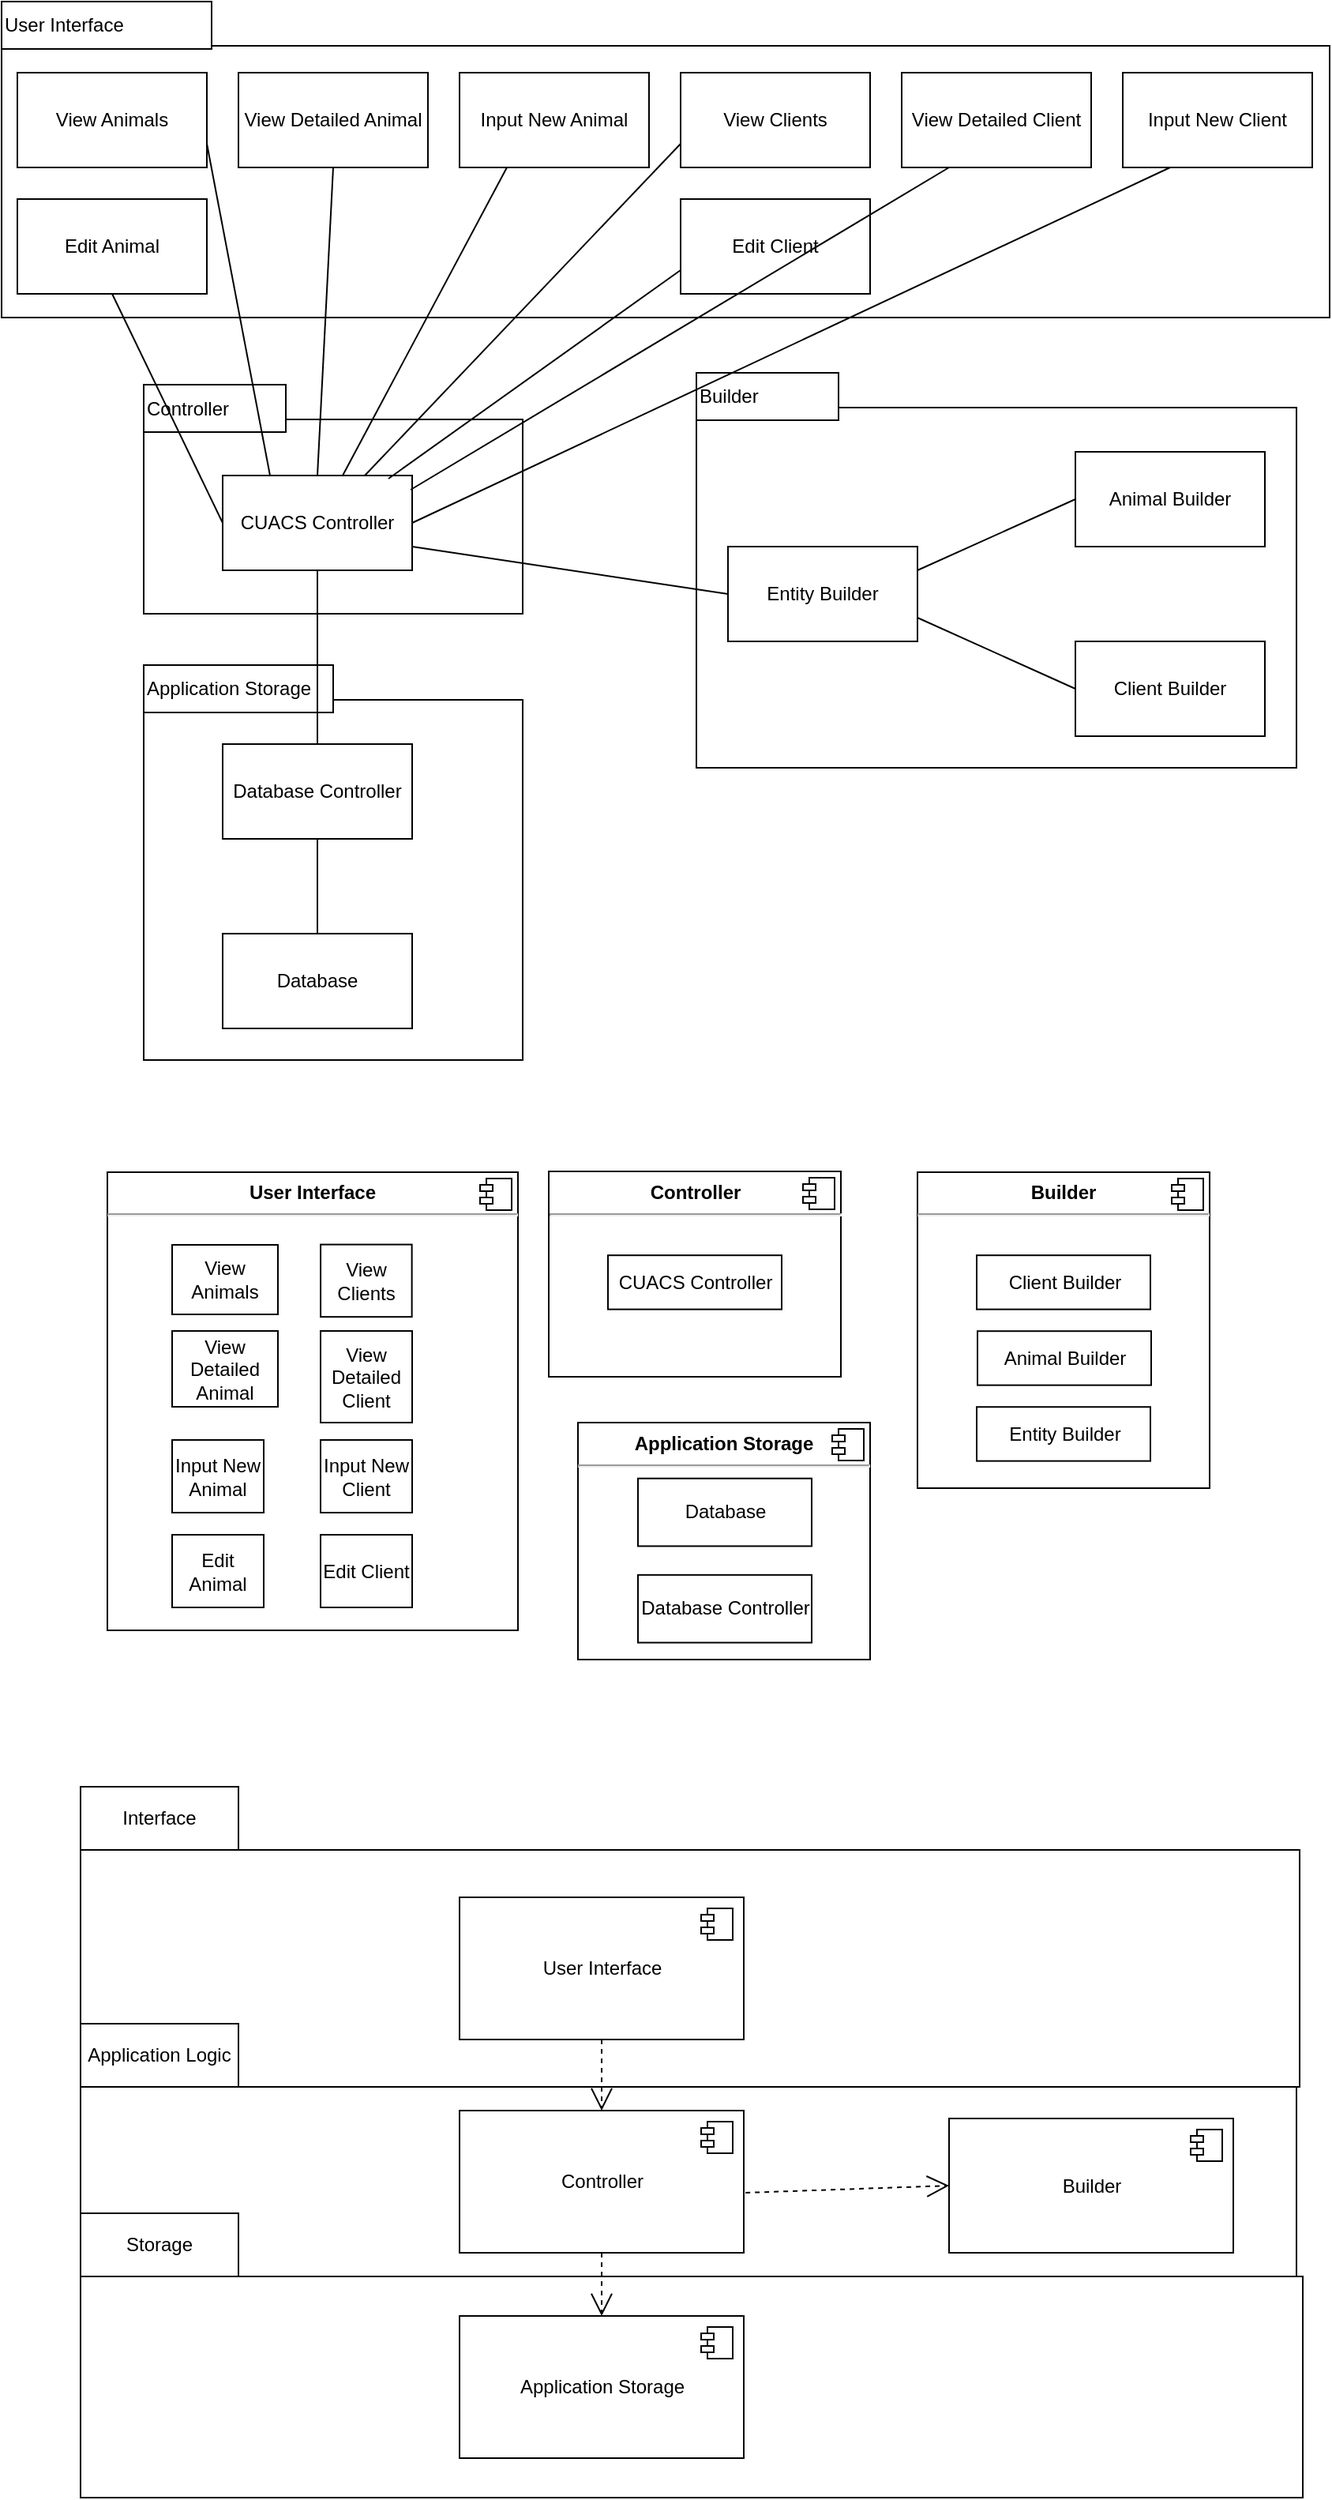 <mxfile version="10.5.2" type="device"><diagram id="mPIf1qINp5MaGiSkebK7" name="Page-1"><mxGraphModel dx="1394" dy="715" grid="1" gridSize="10" guides="1" tooltips="1" connect="1" arrows="1" fold="1" page="1" pageScale="1" pageWidth="850" pageHeight="1100" math="0" shadow="0"><root><mxCell id="0"/><mxCell id="1" parent="0"/><mxCell id="RkggzvHEXP1VqTgGsExh-103" value="" style="rounded=0;whiteSpace=wrap;html=1;" vertex="1" parent="1"><mxGeometry x="50" y="1440" width="774" height="140" as="geometry"/></mxCell><mxCell id="RkggzvHEXP1VqTgGsExh-102" value="" style="rounded=0;whiteSpace=wrap;html=1;" vertex="1" parent="1"><mxGeometry x="50" y="1320" width="770" height="120" as="geometry"/></mxCell><mxCell id="RkggzvHEXP1VqTgGsExh-108" value="Use" style="endArrow=open;endSize=12;dashed=1;html=1;exitX=0.5;exitY=1;exitDx=0;exitDy=0;entryX=0.5;entryY=0;entryDx=0;entryDy=0;" edge="1" parent="1" source="RkggzvHEXP1VqTgGsExh-95" target="RkggzvHEXP1VqTgGsExh-97"><mxGeometry x="-1" y="54" width="160" relative="1" as="geometry"><mxPoint x="390" y="1300" as="sourcePoint"/><mxPoint x="390" y="1345" as="targetPoint"/><mxPoint x="-4" y="-20" as="offset"/></mxGeometry></mxCell><mxCell id="RkggzvHEXP1VqTgGsExh-109" value="Use" style="endArrow=open;endSize=12;dashed=1;html=1;exitX=1.006;exitY=0.578;exitDx=0;exitDy=0;entryX=0;entryY=0.5;entryDx=0;entryDy=0;exitPerimeter=0;" edge="1" parent="1" source="RkggzvHEXP1VqTgGsExh-95" target="RkggzvHEXP1VqTgGsExh-99"><mxGeometry x="-1" y="44" width="160" relative="1" as="geometry"><mxPoint x="400" y="1310" as="sourcePoint"/><mxPoint x="400" y="1355" as="targetPoint"/><mxPoint x="-40" y="27" as="offset"/></mxGeometry></mxCell><mxCell id="RkggzvHEXP1VqTgGsExh-101" value="" style="rounded=0;whiteSpace=wrap;html=1;" vertex="1" parent="1"><mxGeometry x="50" y="1170" width="772" height="150" as="geometry"/></mxCell><mxCell id="RkggzvHEXP1VqTgGsExh-107" value="Use" style="endArrow=open;endSize=12;dashed=1;html=1;exitX=0.5;exitY=1;exitDx=0;exitDy=0;entryX=0.5;entryY=0;entryDx=0;entryDy=0;" edge="1" parent="1" source="RkggzvHEXP1VqTgGsExh-93" target="RkggzvHEXP1VqTgGsExh-95"><mxGeometry x="-1" y="54" width="160" relative="1" as="geometry"><mxPoint x="10" y="1600" as="sourcePoint"/><mxPoint x="170" y="1600" as="targetPoint"/><mxPoint x="-4" y="-20" as="offset"/></mxGeometry></mxCell><mxCell id="RkggzvHEXP1VqTgGsExh-19" value="" style="shape=folder;fontStyle=1;spacingTop=10;tabWidth=87;tabHeight=22;tabPosition=left;html=1;align=left;" vertex="1" parent="1"><mxGeometry x="90" y="420" width="240" height="250" as="geometry"/></mxCell><mxCell id="RkggzvHEXP1VqTgGsExh-20" value="Application Storage" style="html=1;align=left;" vertex="1" parent="1"><mxGeometry x="90" y="420" width="120" height="30" as="geometry"/></mxCell><mxCell id="RkggzvHEXP1VqTgGsExh-17" value="" style="shape=folder;fontStyle=1;spacingTop=10;tabWidth=87;tabHeight=22;tabPosition=left;html=1;align=left;" vertex="1" parent="1"><mxGeometry x="90" y="242.5" width="240" height="145" as="geometry"/></mxCell><mxCell id="RkggzvHEXP1VqTgGsExh-18" value="Controller" style="html=1;align=left;" vertex="1" parent="1"><mxGeometry x="90" y="242.5" width="90" height="30" as="geometry"/></mxCell><mxCell id="RkggzvHEXP1VqTgGsExh-15" value="" style="shape=folder;fontStyle=1;spacingTop=10;tabWidth=87;tabHeight=22;tabPosition=left;html=1;align=left;" vertex="1" parent="1"><mxGeometry x="440" y="235" width="380" height="250" as="geometry"/></mxCell><mxCell id="RkggzvHEXP1VqTgGsExh-1" value="" style="shape=folder;fontStyle=1;spacingTop=10;tabWidth=125;tabHeight=28;tabPosition=left;html=1;align=left;" vertex="1" parent="1"><mxGeometry width="841" height="200" as="geometry"/></mxCell><mxCell id="RkggzvHEXP1VqTgGsExh-2" value="User Interface" style="html=1;align=left;" vertex="1" parent="1"><mxGeometry width="133" height="30" as="geometry"/></mxCell><mxCell id="RkggzvHEXP1VqTgGsExh-3" value="View Animals" style="rounded=0;whiteSpace=wrap;html=1;" vertex="1" parent="1"><mxGeometry x="10" y="45" width="120" height="60" as="geometry"/></mxCell><mxCell id="RkggzvHEXP1VqTgGsExh-4" value="View Detailed Animal" style="rounded=0;whiteSpace=wrap;html=1;" vertex="1" parent="1"><mxGeometry x="150" y="45" width="120" height="60" as="geometry"/></mxCell><mxCell id="RkggzvHEXP1VqTgGsExh-5" value="Input New Animal" style="rounded=0;whiteSpace=wrap;html=1;" vertex="1" parent="1"><mxGeometry x="290" y="45" width="120" height="60" as="geometry"/></mxCell><mxCell id="RkggzvHEXP1VqTgGsExh-6" value="View Clients" style="rounded=0;whiteSpace=wrap;html=1;" vertex="1" parent="1"><mxGeometry x="430" y="45" width="120" height="60" as="geometry"/></mxCell><mxCell id="RkggzvHEXP1VqTgGsExh-7" value="View Detailed Client" style="rounded=0;whiteSpace=wrap;html=1;" vertex="1" parent="1"><mxGeometry x="570" y="45" width="120" height="60" as="geometry"/></mxCell><mxCell id="RkggzvHEXP1VqTgGsExh-8" value="Input New Client" style="rounded=0;whiteSpace=wrap;html=1;" vertex="1" parent="1"><mxGeometry x="710" y="45" width="120" height="60" as="geometry"/></mxCell><mxCell id="RkggzvHEXP1VqTgGsExh-9" value="CUACS Controller" style="rounded=0;whiteSpace=wrap;html=1;" vertex="1" parent="1"><mxGeometry x="140" y="300" width="120" height="60" as="geometry"/></mxCell><mxCell id="RkggzvHEXP1VqTgGsExh-10" value="Client Builder" style="rounded=0;whiteSpace=wrap;html=1;" vertex="1" parent="1"><mxGeometry x="680" y="405" width="120" height="60" as="geometry"/></mxCell><mxCell id="RkggzvHEXP1VqTgGsExh-11" value="Animal Builder" style="rounded=0;whiteSpace=wrap;html=1;" vertex="1" parent="1"><mxGeometry x="680" y="285" width="120" height="60" as="geometry"/></mxCell><mxCell id="RkggzvHEXP1VqTgGsExh-12" value="Entity Builder" style="rounded=0;whiteSpace=wrap;html=1;" vertex="1" parent="1"><mxGeometry x="460" y="345" width="120" height="60" as="geometry"/></mxCell><mxCell id="RkggzvHEXP1VqTgGsExh-13" value="Database Controller" style="rounded=0;whiteSpace=wrap;html=1;" vertex="1" parent="1"><mxGeometry x="140" y="470" width="120" height="60" as="geometry"/></mxCell><mxCell id="RkggzvHEXP1VqTgGsExh-14" value="Database" style="rounded=0;whiteSpace=wrap;html=1;" vertex="1" parent="1"><mxGeometry x="140" y="590" width="120" height="60" as="geometry"/></mxCell><mxCell id="RkggzvHEXP1VqTgGsExh-16" value="Builder" style="html=1;align=left;" vertex="1" parent="1"><mxGeometry x="440" y="235" width="90" height="30" as="geometry"/></mxCell><mxCell id="RkggzvHEXP1VqTgGsExh-21" value="Edit Animal" style="rounded=0;whiteSpace=wrap;html=1;" vertex="1" parent="1"><mxGeometry x="10" y="125" width="120" height="60" as="geometry"/></mxCell><mxCell id="RkggzvHEXP1VqTgGsExh-22" value="Edit Client" style="rounded=0;whiteSpace=wrap;html=1;" vertex="1" parent="1"><mxGeometry x="430" y="125" width="120" height="60" as="geometry"/></mxCell><mxCell id="RkggzvHEXP1VqTgGsExh-25" value="" style="endArrow=none;html=1;entryX=0.5;entryY=1;entryDx=0;entryDy=0;exitX=0;exitY=0.5;exitDx=0;exitDy=0;" edge="1" parent="1" source="RkggzvHEXP1VqTgGsExh-9" target="RkggzvHEXP1VqTgGsExh-21"><mxGeometry width="50" height="50" relative="1" as="geometry"><mxPoint x="10" y="740" as="sourcePoint"/><mxPoint x="60" y="690" as="targetPoint"/></mxGeometry></mxCell><mxCell id="RkggzvHEXP1VqTgGsExh-26" value="" style="endArrow=none;html=1;entryX=1;entryY=0.75;entryDx=0;entryDy=0;exitX=0.25;exitY=0;exitDx=0;exitDy=0;" edge="1" parent="1" source="RkggzvHEXP1VqTgGsExh-9" target="RkggzvHEXP1VqTgGsExh-3"><mxGeometry width="50" height="50" relative="1" as="geometry"><mxPoint x="10" y="810" as="sourcePoint"/><mxPoint x="60" y="760" as="targetPoint"/></mxGeometry></mxCell><mxCell id="RkggzvHEXP1VqTgGsExh-27" value="" style="endArrow=none;html=1;entryX=0.5;entryY=0;entryDx=0;entryDy=0;exitX=0.5;exitY=1;exitDx=0;exitDy=0;" edge="1" parent="1" source="RkggzvHEXP1VqTgGsExh-4" target="RkggzvHEXP1VqTgGsExh-9"><mxGeometry width="50" height="50" relative="1" as="geometry"><mxPoint x="10" y="880" as="sourcePoint"/><mxPoint x="60" y="830" as="targetPoint"/></mxGeometry></mxCell><mxCell id="RkggzvHEXP1VqTgGsExh-28" value="" style="endArrow=none;html=1;entryX=0.25;entryY=1;entryDx=0;entryDy=0;" edge="1" parent="1" source="RkggzvHEXP1VqTgGsExh-9" target="RkggzvHEXP1VqTgGsExh-5"><mxGeometry width="50" height="50" relative="1" as="geometry"><mxPoint x="10" y="950" as="sourcePoint"/><mxPoint x="60" y="900" as="targetPoint"/></mxGeometry></mxCell><mxCell id="RkggzvHEXP1VqTgGsExh-29" value="" style="endArrow=none;html=1;entryX=0;entryY=0.75;entryDx=0;entryDy=0;exitX=0.75;exitY=0;exitDx=0;exitDy=0;" edge="1" parent="1" source="RkggzvHEXP1VqTgGsExh-9" target="RkggzvHEXP1VqTgGsExh-6"><mxGeometry width="50" height="50" relative="1" as="geometry"><mxPoint x="226" y="310" as="sourcePoint"/><mxPoint x="330" y="115" as="targetPoint"/></mxGeometry></mxCell><mxCell id="RkggzvHEXP1VqTgGsExh-30" value="" style="endArrow=none;html=1;entryX=0;entryY=0.75;entryDx=0;entryDy=0;exitX=0.875;exitY=0.033;exitDx=0;exitDy=0;exitPerimeter=0;" edge="1" parent="1" source="RkggzvHEXP1VqTgGsExh-9" target="RkggzvHEXP1VqTgGsExh-22"><mxGeometry width="50" height="50" relative="1" as="geometry"><mxPoint x="236" y="320" as="sourcePoint"/><mxPoint x="340" y="125" as="targetPoint"/></mxGeometry></mxCell><mxCell id="RkggzvHEXP1VqTgGsExh-31" value="" style="endArrow=none;html=1;exitX=0.992;exitY=0.15;exitDx=0;exitDy=0;exitPerimeter=0;entryX=0.25;entryY=1;entryDx=0;entryDy=0;" edge="1" parent="1" source="RkggzvHEXP1VqTgGsExh-9" target="RkggzvHEXP1VqTgGsExh-7"><mxGeometry width="50" height="50" relative="1" as="geometry"><mxPoint x="246" y="330" as="sourcePoint"/><mxPoint x="350" y="135" as="targetPoint"/></mxGeometry></mxCell><mxCell id="RkggzvHEXP1VqTgGsExh-32" value="" style="endArrow=none;html=1;entryX=0.25;entryY=1;entryDx=0;entryDy=0;exitX=1;exitY=0.5;exitDx=0;exitDy=0;" edge="1" parent="1" source="RkggzvHEXP1VqTgGsExh-9" target="RkggzvHEXP1VqTgGsExh-8"><mxGeometry width="50" height="50" relative="1" as="geometry"><mxPoint x="256" y="340" as="sourcePoint"/><mxPoint x="360" y="145" as="targetPoint"/></mxGeometry></mxCell><mxCell id="RkggzvHEXP1VqTgGsExh-33" value="" style="endArrow=none;html=1;entryX=0;entryY=0.5;entryDx=0;entryDy=0;exitX=1;exitY=0.75;exitDx=0;exitDy=0;" edge="1" parent="1" source="RkggzvHEXP1VqTgGsExh-9" target="RkggzvHEXP1VqTgGsExh-12"><mxGeometry width="50" height="50" relative="1" as="geometry"><mxPoint x="270" y="340" as="sourcePoint"/><mxPoint x="750" y="115" as="targetPoint"/></mxGeometry></mxCell><mxCell id="RkggzvHEXP1VqTgGsExh-34" value="" style="endArrow=none;html=1;entryX=0;entryY=0.5;entryDx=0;entryDy=0;exitX=1;exitY=0.75;exitDx=0;exitDy=0;" edge="1" parent="1" source="RkggzvHEXP1VqTgGsExh-12" target="RkggzvHEXP1VqTgGsExh-10"><mxGeometry width="50" height="50" relative="1" as="geometry"><mxPoint x="280" y="350" as="sourcePoint"/><mxPoint x="760" y="125" as="targetPoint"/></mxGeometry></mxCell><mxCell id="RkggzvHEXP1VqTgGsExh-35" value="" style="endArrow=none;html=1;entryX=0;entryY=0.5;entryDx=0;entryDy=0;exitX=1;exitY=0.25;exitDx=0;exitDy=0;" edge="1" parent="1" source="RkggzvHEXP1VqTgGsExh-12" target="RkggzvHEXP1VqTgGsExh-11"><mxGeometry width="50" height="50" relative="1" as="geometry"><mxPoint x="290" y="360" as="sourcePoint"/><mxPoint x="770" y="135" as="targetPoint"/></mxGeometry></mxCell><mxCell id="RkggzvHEXP1VqTgGsExh-36" value="" style="endArrow=none;html=1;entryX=0.5;entryY=0;entryDx=0;entryDy=0;exitX=0.5;exitY=1;exitDx=0;exitDy=0;" edge="1" parent="1" source="RkggzvHEXP1VqTgGsExh-13" target="RkggzvHEXP1VqTgGsExh-14"><mxGeometry width="50" height="50" relative="1" as="geometry"><mxPoint x="590" y="370" as="sourcePoint"/><mxPoint x="690" y="325" as="targetPoint"/></mxGeometry></mxCell><mxCell id="RkggzvHEXP1VqTgGsExh-37" value="" style="endArrow=none;html=1;entryX=0.5;entryY=0;entryDx=0;entryDy=0;exitX=0.5;exitY=1;exitDx=0;exitDy=0;" edge="1" parent="1" source="RkggzvHEXP1VqTgGsExh-9" target="RkggzvHEXP1VqTgGsExh-13"><mxGeometry width="50" height="50" relative="1" as="geometry"><mxPoint x="600" y="380" as="sourcePoint"/><mxPoint x="700" y="335" as="targetPoint"/></mxGeometry></mxCell><mxCell id="RkggzvHEXP1VqTgGsExh-38" value="&lt;p style=&quot;margin: 0px ; margin-top: 6px ; text-align: center&quot;&gt;&lt;b&gt;User Interface&lt;/b&gt;&lt;/p&gt;&lt;hr&gt;&lt;p style=&quot;margin: 0px ; margin-left: 8px&quot;&gt;&lt;br&gt;&lt;/p&gt;" style="align=left;overflow=fill;html=1;" vertex="1" parent="1"><mxGeometry x="67" y="741" width="260" height="290" as="geometry"/></mxCell><mxCell id="RkggzvHEXP1VqTgGsExh-39" value="" style="shape=component;jettyWidth=8;jettyHeight=4;" vertex="1" parent="RkggzvHEXP1VqTgGsExh-38"><mxGeometry x="1" width="20" height="20" relative="1" as="geometry"><mxPoint x="-24" y="4" as="offset"/></mxGeometry></mxCell><mxCell id="RkggzvHEXP1VqTgGsExh-40" value="View Animals" style="rounded=0;whiteSpace=wrap;html=1;" vertex="1" parent="RkggzvHEXP1VqTgGsExh-38"><mxGeometry x="41" y="46" width="67" height="44" as="geometry"/></mxCell><mxCell id="RkggzvHEXP1VqTgGsExh-41" value="View Clients" style="rounded=0;whiteSpace=wrap;html=1;" vertex="1" parent="RkggzvHEXP1VqTgGsExh-38"><mxGeometry x="135.037" y="45.789" width="57.778" height="45.789" as="geometry"/></mxCell><mxCell id="RkggzvHEXP1VqTgGsExh-42" value="View Detailed Animal" style="rounded=0;whiteSpace=wrap;html=1;" vertex="1" parent="RkggzvHEXP1VqTgGsExh-38"><mxGeometry x="41" y="100.5" width="67" height="48" as="geometry"/></mxCell><mxCell id="RkggzvHEXP1VqTgGsExh-43" value="View Detailed Client" style="rounded=0;whiteSpace=wrap;html=1;" vertex="1" parent="RkggzvHEXP1VqTgGsExh-38"><mxGeometry x="135" y="100.5" width="58" height="58" as="geometry"/></mxCell><mxCell id="RkggzvHEXP1VqTgGsExh-44" value="Input New Client" style="rounded=0;whiteSpace=wrap;html=1;" vertex="1" parent="RkggzvHEXP1VqTgGsExh-38"><mxGeometry x="135" y="169.5" width="58" height="46" as="geometry"/></mxCell><mxCell id="RkggzvHEXP1VqTgGsExh-45" value="Input New Animal" style="rounded=0;whiteSpace=wrap;html=1;" vertex="1" parent="RkggzvHEXP1VqTgGsExh-38"><mxGeometry x="41" y="169.5" width="58" height="46" as="geometry"/></mxCell><mxCell id="RkggzvHEXP1VqTgGsExh-57" value="Edit Client" style="rounded=0;whiteSpace=wrap;html=1;" vertex="1" parent="RkggzvHEXP1VqTgGsExh-38"><mxGeometry x="135" y="229.5" width="58" height="46" as="geometry"/></mxCell><mxCell id="RkggzvHEXP1VqTgGsExh-56" value="Edit Animal" style="rounded=0;whiteSpace=wrap;html=1;" vertex="1" parent="RkggzvHEXP1VqTgGsExh-38"><mxGeometry x="41" y="229.5" width="58" height="46" as="geometry"/></mxCell><mxCell id="RkggzvHEXP1VqTgGsExh-46" value="&lt;p style=&quot;margin: 0px ; margin-top: 6px ; text-align: center&quot;&gt;&lt;b&gt;Controller&lt;/b&gt;&lt;/p&gt;&lt;hr&gt;&lt;p style=&quot;margin: 0px ; margin-left: 8px&quot;&gt;&lt;br&gt;&lt;/p&gt;" style="align=left;overflow=fill;html=1;" vertex="1" parent="1"><mxGeometry x="346.5" y="740.5" width="185" height="130" as="geometry"/></mxCell><mxCell id="RkggzvHEXP1VqTgGsExh-47" value="" style="shape=component;jettyWidth=8;jettyHeight=4;" vertex="1" parent="RkggzvHEXP1VqTgGsExh-46"><mxGeometry x="1" width="20" height="20" relative="1" as="geometry"><mxPoint x="-24" y="4" as="offset"/></mxGeometry></mxCell><mxCell id="RkggzvHEXP1VqTgGsExh-48" value="CUACS Controller" style="html=1;" vertex="1" parent="RkggzvHEXP1VqTgGsExh-46"><mxGeometry x="37.5" y="53.105" width="110" height="34.211" as="geometry"/></mxCell><mxCell id="RkggzvHEXP1VqTgGsExh-49" value="&lt;p style=&quot;margin: 0px ; margin-top: 6px ; text-align: center&quot;&gt;&lt;b&gt;Builder&lt;/b&gt;&lt;/p&gt;&lt;hr&gt;&lt;p style=&quot;margin: 0px ; margin-left: 8px&quot;&gt;&lt;br&gt;&lt;/p&gt;" style="align=left;overflow=fill;html=1;" vertex="1" parent="1"><mxGeometry x="580" y="741" width="185" height="200" as="geometry"/></mxCell><mxCell id="RkggzvHEXP1VqTgGsExh-50" value="" style="shape=component;jettyWidth=8;jettyHeight=4;" vertex="1" parent="RkggzvHEXP1VqTgGsExh-49"><mxGeometry x="1" width="20" height="20" relative="1" as="geometry"><mxPoint x="-24" y="4" as="offset"/></mxGeometry></mxCell><mxCell id="RkggzvHEXP1VqTgGsExh-51" value="Client Builder" style="html=1;" vertex="1" parent="RkggzvHEXP1VqTgGsExh-49"><mxGeometry x="37.5" y="52.605" width="110" height="34.211" as="geometry"/></mxCell><mxCell id="RkggzvHEXP1VqTgGsExh-59" value="Animal Builder" style="html=1;" vertex="1" parent="RkggzvHEXP1VqTgGsExh-49"><mxGeometry x="38" y="100.605" width="110" height="34.211" as="geometry"/></mxCell><mxCell id="RkggzvHEXP1VqTgGsExh-58" value="Entity Builder" style="html=1;" vertex="1" parent="RkggzvHEXP1VqTgGsExh-49"><mxGeometry x="37.5" y="148.605" width="110" height="34.211" as="geometry"/></mxCell><mxCell id="RkggzvHEXP1VqTgGsExh-52" value="&lt;p style=&quot;margin: 0px ; margin-top: 6px ; text-align: center&quot;&gt;&lt;b&gt;Application Storage&lt;/b&gt;&lt;/p&gt;&lt;hr&gt;&lt;p style=&quot;margin: 0px ; margin-left: 8px&quot;&gt;&lt;br&gt;&lt;/p&gt;" style="align=left;overflow=fill;html=1;" vertex="1" parent="1"><mxGeometry x="365" y="899.5" width="185" height="150" as="geometry"/></mxCell><mxCell id="RkggzvHEXP1VqTgGsExh-53" value="" style="shape=component;jettyWidth=8;jettyHeight=4;" vertex="1" parent="RkggzvHEXP1VqTgGsExh-52"><mxGeometry x="1" width="20" height="20" relative="1" as="geometry"><mxPoint x="-24" y="4" as="offset"/></mxGeometry></mxCell><mxCell id="RkggzvHEXP1VqTgGsExh-54" value="Database" style="html=1;" vertex="1" parent="RkggzvHEXP1VqTgGsExh-52"><mxGeometry x="38" y="35.357" width="110" height="42.857" as="geometry"/></mxCell><mxCell id="RkggzvHEXP1VqTgGsExh-55" value="Database Controller" style="html=1;" vertex="1" parent="RkggzvHEXP1VqTgGsExh-52"><mxGeometry x="38" y="96.429" width="110" height="42.857" as="geometry"/></mxCell><mxCell id="RkggzvHEXP1VqTgGsExh-93" value="User Interface" style="html=1;" vertex="1" parent="1"><mxGeometry x="290" y="1200" width="180" height="90" as="geometry"/></mxCell><mxCell id="RkggzvHEXP1VqTgGsExh-94" value="" style="shape=component;jettyWidth=8;jettyHeight=4;" vertex="1" parent="RkggzvHEXP1VqTgGsExh-93"><mxGeometry x="1" width="20" height="20" relative="1" as="geometry"><mxPoint x="-27" y="7" as="offset"/></mxGeometry></mxCell><mxCell id="RkggzvHEXP1VqTgGsExh-95" value="Controller" style="html=1;" vertex="1" parent="1"><mxGeometry x="290" y="1335" width="180" height="90" as="geometry"/></mxCell><mxCell id="RkggzvHEXP1VqTgGsExh-96" value="" style="shape=component;jettyWidth=8;jettyHeight=4;" vertex="1" parent="RkggzvHEXP1VqTgGsExh-95"><mxGeometry x="1" width="20" height="20" relative="1" as="geometry"><mxPoint x="-27" y="7" as="offset"/></mxGeometry></mxCell><mxCell id="RkggzvHEXP1VqTgGsExh-97" value="Application Storage" style="html=1;" vertex="1" parent="1"><mxGeometry x="290" y="1465" width="180" height="90" as="geometry"/></mxCell><mxCell id="RkggzvHEXP1VqTgGsExh-98" value="" style="shape=component;jettyWidth=8;jettyHeight=4;" vertex="1" parent="RkggzvHEXP1VqTgGsExh-97"><mxGeometry x="1" width="20" height="20" relative="1" as="geometry"><mxPoint x="-27" y="7" as="offset"/></mxGeometry></mxCell><mxCell id="RkggzvHEXP1VqTgGsExh-99" value="Builder" style="html=1;" vertex="1" parent="1"><mxGeometry x="600" y="1340" width="180" height="85" as="geometry"/></mxCell><mxCell id="RkggzvHEXP1VqTgGsExh-100" value="" style="shape=component;jettyWidth=8;jettyHeight=4;" vertex="1" parent="RkggzvHEXP1VqTgGsExh-99"><mxGeometry x="1" width="20" height="20" relative="1" as="geometry"><mxPoint x="-27" y="7" as="offset"/></mxGeometry></mxCell><mxCell id="RkggzvHEXP1VqTgGsExh-104" value="Interface" style="rounded=0;whiteSpace=wrap;html=1;" vertex="1" parent="1"><mxGeometry x="50" y="1130" width="100" height="40" as="geometry"/></mxCell><mxCell id="RkggzvHEXP1VqTgGsExh-105" value="Application Logic" style="rounded=0;whiteSpace=wrap;html=1;" vertex="1" parent="1"><mxGeometry x="50" y="1280" width="100" height="40" as="geometry"/></mxCell><mxCell id="RkggzvHEXP1VqTgGsExh-106" value="Storage" style="rounded=0;whiteSpace=wrap;html=1;" vertex="1" parent="1"><mxGeometry x="50" y="1400" width="100" height="40" as="geometry"/></mxCell></root></mxGraphModel></diagram></mxfile>